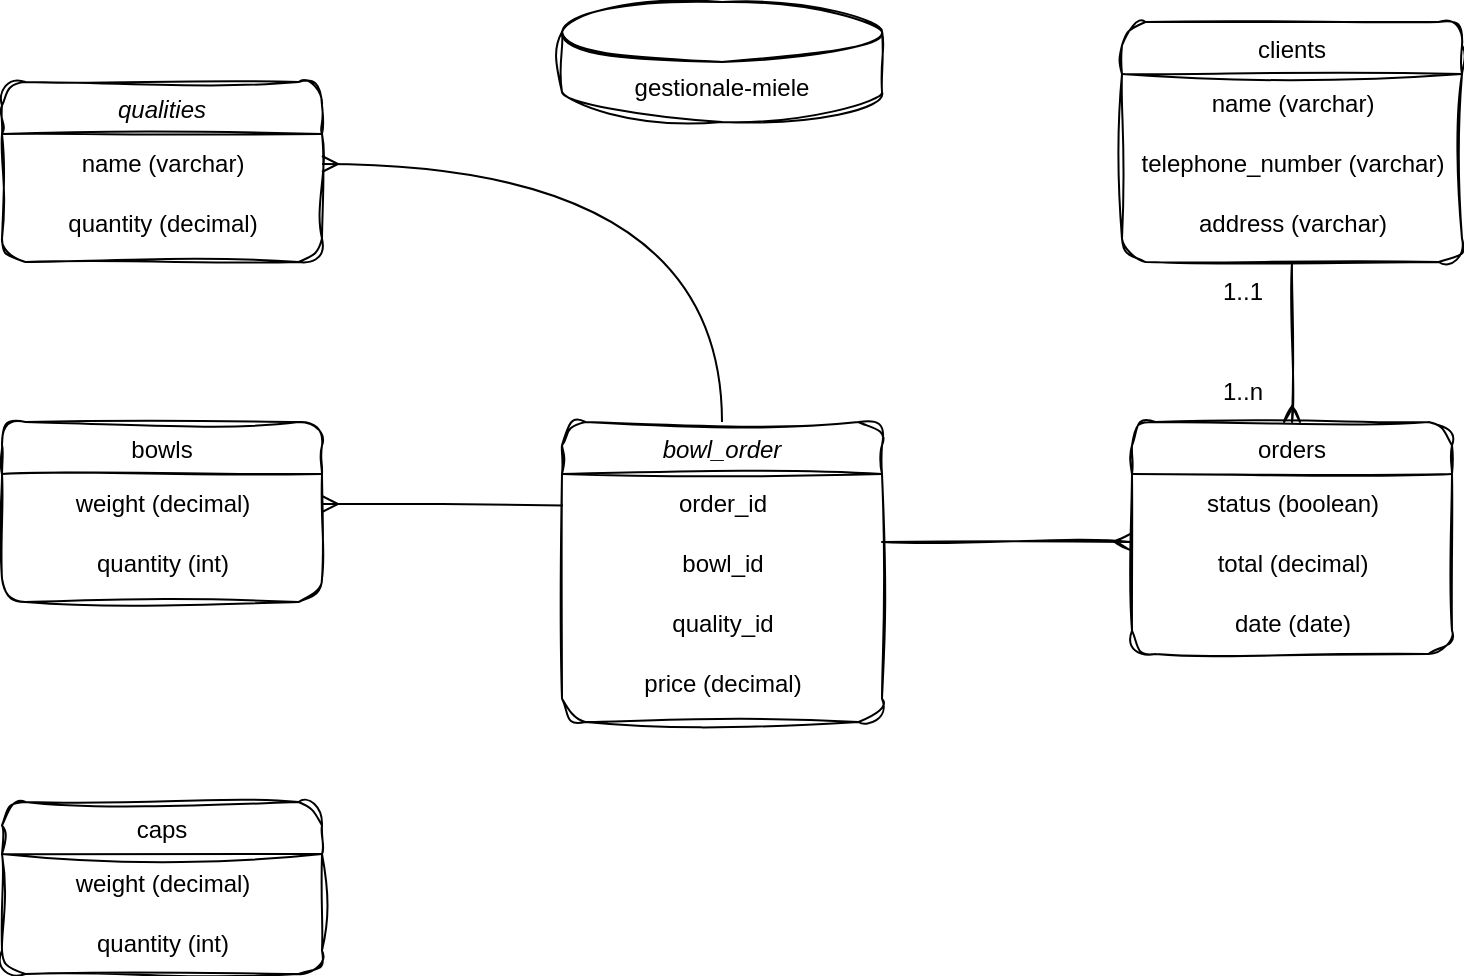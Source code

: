 <mxfile version="22.1.2" type="device">
  <diagram id="C5RBs43oDa-KdzZeNtuy" name="Page-1">
    <mxGraphModel dx="972" dy="579" grid="1" gridSize="10" guides="1" tooltips="1" connect="1" arrows="1" fold="1" page="1" pageScale="1" pageWidth="827" pageHeight="1169" math="0" shadow="0">
      <root>
        <mxCell id="WIyWlLk6GJQsqaUBKTNV-0" />
        <mxCell id="WIyWlLk6GJQsqaUBKTNV-1" parent="WIyWlLk6GJQsqaUBKTNV-0" />
        <mxCell id="zkfFHV4jXpPFQw0GAbJ--0" value="qualities" style="swimlane;fontStyle=2;align=center;verticalAlign=top;childLayout=stackLayout;horizontal=1;startSize=26;horizontalStack=0;resizeParent=1;resizeLast=0;collapsible=1;marginBottom=0;rounded=1;shadow=0;strokeWidth=1;glass=0;swimlaneLine=1;gradientColor=none;sketch=1;curveFitting=1;jiggle=2;" parent="WIyWlLk6GJQsqaUBKTNV-1" vertex="1">
          <mxGeometry x="40" y="120" width="160" height="90" as="geometry">
            <mxRectangle x="220" y="120" width="160" height="26" as="alternateBounds" />
          </mxGeometry>
        </mxCell>
        <mxCell id="72oeKhXbVjIWml_xTQEL-19" value="name (varchar)" style="text;html=1;align=center;verticalAlign=middle;resizable=0;points=[];autosize=1;strokeColor=none;fillColor=none;sketch=1;curveFitting=1;jiggle=2;" vertex="1" parent="zkfFHV4jXpPFQw0GAbJ--0">
          <mxGeometry y="26" width="160" height="30" as="geometry" />
        </mxCell>
        <mxCell id="72oeKhXbVjIWml_xTQEL-20" value="quantity (decimal)" style="text;html=1;align=center;verticalAlign=middle;resizable=0;points=[];autosize=1;strokeColor=none;fillColor=none;sketch=1;curveFitting=1;jiggle=2;" vertex="1" parent="zkfFHV4jXpPFQw0GAbJ--0">
          <mxGeometry y="56" width="160" height="30" as="geometry" />
        </mxCell>
        <mxCell id="zkfFHV4jXpPFQw0GAbJ--6" value="bowls" style="swimlane;fontStyle=0;align=center;verticalAlign=top;childLayout=stackLayout;horizontal=1;startSize=26;horizontalStack=0;resizeParent=1;resizeLast=0;collapsible=1;marginBottom=0;rounded=1;shadow=0;strokeWidth=1;gradientColor=none;sketch=1;curveFitting=1;jiggle=2;" parent="WIyWlLk6GJQsqaUBKTNV-1" vertex="1">
          <mxGeometry x="40" y="290" width="160" height="90" as="geometry">
            <mxRectangle x="130" y="380" width="160" height="26" as="alternateBounds" />
          </mxGeometry>
        </mxCell>
        <mxCell id="72oeKhXbVjIWml_xTQEL-21" value="weight (decimal)" style="text;html=1;align=center;verticalAlign=middle;resizable=0;points=[];autosize=1;strokeColor=none;fillColor=none;sketch=1;curveFitting=1;jiggle=2;" vertex="1" parent="zkfFHV4jXpPFQw0GAbJ--6">
          <mxGeometry y="26" width="160" height="30" as="geometry" />
        </mxCell>
        <mxCell id="72oeKhXbVjIWml_xTQEL-27" value="quantity (int)" style="text;html=1;align=center;verticalAlign=middle;resizable=0;points=[];autosize=1;strokeColor=none;fillColor=none;" vertex="1" parent="zkfFHV4jXpPFQw0GAbJ--6">
          <mxGeometry y="56" width="160" height="30" as="geometry" />
        </mxCell>
        <mxCell id="zkfFHV4jXpPFQw0GAbJ--17" value="clients" style="swimlane;fontStyle=0;align=center;verticalAlign=top;childLayout=stackLayout;horizontal=1;startSize=26;horizontalStack=0;resizeParent=1;resizeLast=0;collapsible=1;marginBottom=0;rounded=1;shadow=0;strokeWidth=1;gradientColor=none;sketch=1;curveFitting=1;jiggle=2;" parent="WIyWlLk6GJQsqaUBKTNV-1" vertex="1">
          <mxGeometry x="600" y="90" width="170" height="120" as="geometry">
            <mxRectangle x="550" y="140" width="160" height="26" as="alternateBounds" />
          </mxGeometry>
        </mxCell>
        <mxCell id="72oeKhXbVjIWml_xTQEL-32" value="name (varchar)" style="text;html=1;align=center;verticalAlign=middle;resizable=0;points=[];autosize=1;strokeColor=none;fillColor=none;" vertex="1" parent="zkfFHV4jXpPFQw0GAbJ--17">
          <mxGeometry y="26" width="170" height="30" as="geometry" />
        </mxCell>
        <mxCell id="72oeKhXbVjIWml_xTQEL-33" value="telephone_number (varchar)" style="text;html=1;align=center;verticalAlign=middle;resizable=0;points=[];autosize=1;strokeColor=none;fillColor=none;" vertex="1" parent="zkfFHV4jXpPFQw0GAbJ--17">
          <mxGeometry y="56" width="170" height="30" as="geometry" />
        </mxCell>
        <mxCell id="72oeKhXbVjIWml_xTQEL-34" value="address (varchar)" style="text;html=1;align=center;verticalAlign=middle;resizable=0;points=[];autosize=1;strokeColor=none;fillColor=none;" vertex="1" parent="zkfFHV4jXpPFQw0GAbJ--17">
          <mxGeometry y="86" width="170" height="30" as="geometry" />
        </mxCell>
        <mxCell id="72oeKhXbVjIWml_xTQEL-1" value="orders" style="swimlane;fontStyle=0;align=center;verticalAlign=top;childLayout=stackLayout;horizontal=1;startSize=26;horizontalStack=0;resizeParent=1;resizeLast=0;collapsible=1;marginBottom=0;rounded=1;shadow=0;strokeWidth=1;gradientColor=none;sketch=1;curveFitting=1;jiggle=2;" vertex="1" parent="WIyWlLk6GJQsqaUBKTNV-1">
          <mxGeometry x="605" y="290" width="160" height="116" as="geometry">
            <mxRectangle x="550" y="140" width="160" height="26" as="alternateBounds" />
          </mxGeometry>
        </mxCell>
        <mxCell id="72oeKhXbVjIWml_xTQEL-35" value="status (boolean)" style="text;html=1;align=center;verticalAlign=middle;resizable=0;points=[];autosize=1;strokeColor=none;fillColor=none;sketch=1;curveFitting=1;jiggle=2;" vertex="1" parent="72oeKhXbVjIWml_xTQEL-1">
          <mxGeometry y="26" width="160" height="30" as="geometry" />
        </mxCell>
        <mxCell id="72oeKhXbVjIWml_xTQEL-37" value="total (decimal)" style="text;html=1;align=center;verticalAlign=middle;resizable=0;points=[];autosize=1;strokeColor=none;fillColor=none;" vertex="1" parent="72oeKhXbVjIWml_xTQEL-1">
          <mxGeometry y="56" width="160" height="30" as="geometry" />
        </mxCell>
        <mxCell id="72oeKhXbVjIWml_xTQEL-59" value="date (date)" style="text;html=1;align=center;verticalAlign=middle;resizable=0;points=[];autosize=1;strokeColor=none;fillColor=none;sketch=1;curveFitting=1;jiggle=2;" vertex="1" parent="72oeKhXbVjIWml_xTQEL-1">
          <mxGeometry y="86" width="160" height="30" as="geometry" />
        </mxCell>
        <mxCell id="72oeKhXbVjIWml_xTQEL-3" value="gestionale-miele" style="shape=cylinder3;whiteSpace=wrap;html=1;boundedLbl=1;backgroundOutline=1;size=15;gradientColor=none;sketch=1;curveFitting=1;jiggle=2;" vertex="1" parent="WIyWlLk6GJQsqaUBKTNV-1">
          <mxGeometry x="320" y="80" width="160" height="60" as="geometry" />
        </mxCell>
        <mxCell id="72oeKhXbVjIWml_xTQEL-29" value="caps" style="swimlane;fontStyle=0;align=center;verticalAlign=top;childLayout=stackLayout;horizontal=1;startSize=26;horizontalStack=0;resizeParent=1;resizeLast=0;collapsible=1;marginBottom=0;rounded=1;shadow=0;strokeWidth=1;gradientColor=none;sketch=1;curveFitting=1;jiggle=2;" vertex="1" parent="WIyWlLk6GJQsqaUBKTNV-1">
          <mxGeometry x="40" y="480" width="160" height="86" as="geometry">
            <mxRectangle x="130" y="380" width="160" height="26" as="alternateBounds" />
          </mxGeometry>
        </mxCell>
        <mxCell id="72oeKhXbVjIWml_xTQEL-30" value="weight (decimal)" style="text;html=1;align=center;verticalAlign=middle;resizable=0;points=[];autosize=1;strokeColor=none;fillColor=none;" vertex="1" parent="72oeKhXbVjIWml_xTQEL-29">
          <mxGeometry y="26" width="160" height="30" as="geometry" />
        </mxCell>
        <mxCell id="72oeKhXbVjIWml_xTQEL-31" value="quantity (int)" style="text;html=1;align=center;verticalAlign=middle;resizable=0;points=[];autosize=1;strokeColor=none;fillColor=none;" vertex="1" parent="72oeKhXbVjIWml_xTQEL-29">
          <mxGeometry y="56" width="160" height="30" as="geometry" />
        </mxCell>
        <mxCell id="72oeKhXbVjIWml_xTQEL-39" value="" style="fontSize=12;html=1;endArrow=ERmany;startArrow=none;rounded=0;entryX=-0.005;entryY=0.133;entryDx=0;entryDy=0;entryPerimeter=0;sketch=1;curveFitting=1;jiggle=2;startFill=0;" edge="1" parent="WIyWlLk6GJQsqaUBKTNV-1" target="72oeKhXbVjIWml_xTQEL-37">
          <mxGeometry width="100" height="100" relative="1" as="geometry">
            <mxPoint x="480" y="350" as="sourcePoint" />
            <mxPoint x="320" y="372" as="targetPoint" />
          </mxGeometry>
        </mxCell>
        <mxCell id="72oeKhXbVjIWml_xTQEL-48" style="rounded=0;orthogonalLoop=1;jettySize=auto;html=1;endArrow=ERmany;endFill=0;entryX=0.5;entryY=0;entryDx=0;entryDy=0;sketch=1;curveFitting=1;jiggle=2;exitX=0.5;exitY=1;exitDx=0;exitDy=0;" edge="1" parent="WIyWlLk6GJQsqaUBKTNV-1" source="zkfFHV4jXpPFQw0GAbJ--17" target="72oeKhXbVjIWml_xTQEL-1">
          <mxGeometry relative="1" as="geometry">
            <mxPoint x="600" y="370" as="sourcePoint" />
            <mxPoint x="480" y="374.01" as="targetPoint" />
          </mxGeometry>
        </mxCell>
        <mxCell id="72oeKhXbVjIWml_xTQEL-49" value="1..n" style="text;html=1;align=center;verticalAlign=middle;resizable=0;points=[];autosize=1;strokeColor=none;fillColor=none;sketch=1;curveFitting=1;jiggle=2;" vertex="1" parent="WIyWlLk6GJQsqaUBKTNV-1">
          <mxGeometry x="640" y="260" width="40" height="30" as="geometry" />
        </mxCell>
        <mxCell id="72oeKhXbVjIWml_xTQEL-50" value="1..1" style="text;html=1;align=center;verticalAlign=middle;resizable=0;points=[];autosize=1;strokeColor=none;fillColor=none;sketch=1;curveFitting=1;jiggle=2;" vertex="1" parent="WIyWlLk6GJQsqaUBKTNV-1">
          <mxGeometry x="640" y="210" width="40" height="30" as="geometry" />
        </mxCell>
        <mxCell id="72oeKhXbVjIWml_xTQEL-69" value="bowl_order" style="swimlane;fontStyle=2;align=center;verticalAlign=top;childLayout=stackLayout;horizontal=1;startSize=26;horizontalStack=0;resizeParent=1;resizeLast=0;collapsible=1;marginBottom=0;rounded=1;shadow=0;strokeWidth=1;glass=0;swimlaneLine=1;gradientColor=none;swimlaneFillColor=none;strokeColor=default;sketch=1;curveFitting=1;jiggle=2;" vertex="1" parent="WIyWlLk6GJQsqaUBKTNV-1">
          <mxGeometry x="320" y="290" width="160" height="150" as="geometry">
            <mxRectangle x="220" y="120" width="160" height="26" as="alternateBounds" />
          </mxGeometry>
        </mxCell>
        <mxCell id="72oeKhXbVjIWml_xTQEL-70" value="order_id" style="text;html=1;align=center;verticalAlign=middle;resizable=0;points=[];autosize=1;strokeColor=none;fillColor=none;sketch=1;curveFitting=1;jiggle=2;" vertex="1" parent="72oeKhXbVjIWml_xTQEL-69">
          <mxGeometry y="26" width="160" height="30" as="geometry" />
        </mxCell>
        <mxCell id="72oeKhXbVjIWml_xTQEL-71" value="bowl_id" style="text;html=1;align=center;verticalAlign=middle;resizable=0;points=[];autosize=1;strokeColor=none;fillColor=none;sketch=1;curveFitting=1;jiggle=2;" vertex="1" parent="72oeKhXbVjIWml_xTQEL-69">
          <mxGeometry y="56" width="160" height="30" as="geometry" />
        </mxCell>
        <mxCell id="72oeKhXbVjIWml_xTQEL-73" value="quality_id" style="text;html=1;align=center;verticalAlign=middle;resizable=0;points=[];autosize=1;strokeColor=none;fillColor=none;" vertex="1" parent="72oeKhXbVjIWml_xTQEL-69">
          <mxGeometry y="86" width="160" height="30" as="geometry" />
        </mxCell>
        <mxCell id="72oeKhXbVjIWml_xTQEL-74" value="price (decimal)" style="text;html=1;align=center;verticalAlign=middle;resizable=0;points=[];autosize=1;strokeColor=none;fillColor=none;sketch=1;curveFitting=1;jiggle=2;" vertex="1" parent="72oeKhXbVjIWml_xTQEL-69">
          <mxGeometry y="116" width="160" height="30" as="geometry" />
        </mxCell>
        <mxCell id="72oeKhXbVjIWml_xTQEL-76" style="edgeStyle=orthogonalEdgeStyle;rounded=0;orthogonalLoop=1;jettySize=auto;html=1;entryX=0.003;entryY=0.523;entryDx=0;entryDy=0;entryPerimeter=0;endArrow=none;endFill=0;startArrow=ERmany;startFill=0;" edge="1" parent="WIyWlLk6GJQsqaUBKTNV-1" source="72oeKhXbVjIWml_xTQEL-21" target="72oeKhXbVjIWml_xTQEL-70">
          <mxGeometry relative="1" as="geometry" />
        </mxCell>
        <mxCell id="72oeKhXbVjIWml_xTQEL-77" style="edgeStyle=orthogonalEdgeStyle;rounded=0;orthogonalLoop=1;jettySize=auto;html=1;entryX=0.5;entryY=0;entryDx=0;entryDy=0;curved=1;endArrow=none;endFill=0;startArrow=ERmany;startFill=0;" edge="1" parent="WIyWlLk6GJQsqaUBKTNV-1" source="72oeKhXbVjIWml_xTQEL-19" target="72oeKhXbVjIWml_xTQEL-69">
          <mxGeometry relative="1" as="geometry" />
        </mxCell>
      </root>
    </mxGraphModel>
  </diagram>
</mxfile>
